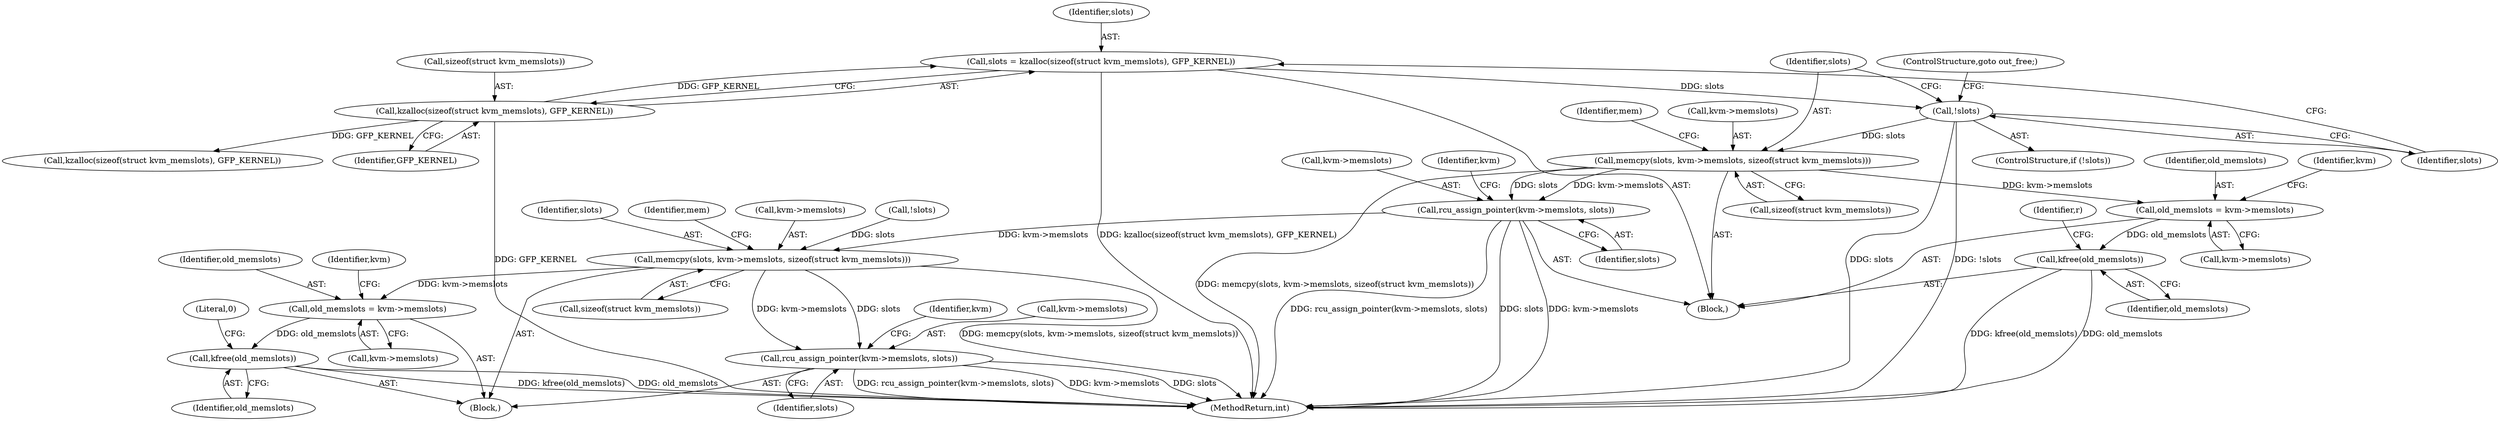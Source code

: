 digraph "0_linux_fa3d315a4ce2c0891cdde262562e710d95fba19e@API" {
"1000480" [label="(Call,memcpy(slots, kvm->memslots, sizeof(struct kvm_memslots)))"];
"1000477" [label="(Call,!slots)"];
"1000470" [label="(Call,slots = kzalloc(sizeof(struct kvm_memslots), GFP_KERNEL))"];
"1000472" [label="(Call,kzalloc(sizeof(struct kvm_memslots), GFP_KERNEL))"];
"1000519" [label="(Call,old_memslots = kvm->memslots)"];
"1000536" [label="(Call,kfree(old_memslots))"];
"1000524" [label="(Call,rcu_assign_pointer(kvm->memslots, slots))"];
"1000561" [label="(Call,memcpy(slots, kvm->memslots, sizeof(struct kvm_memslots)))"];
"1000615" [label="(Call,old_memslots = kvm->memslots)"];
"1000635" [label="(Call,kfree(old_memslots))"];
"1000620" [label="(Call,rcu_assign_pointer(kvm->memslots, slots))"];
"1000479" [label="(ControlStructure,goto out_free;)"];
"1000117" [label="(Block,)"];
"1000636" [label="(Identifier,old_memslots)"];
"1000477" [label="(Call,!slots)"];
"1000476" [label="(ControlStructure,if (!slots))"];
"1000563" [label="(Call,kvm->memslots)"];
"1000532" [label="(Identifier,kvm)"];
"1000622" [label="(Identifier,kvm)"];
"1000528" [label="(Identifier,slots)"];
"1000485" [label="(Call,sizeof(struct kvm_memslots))"];
"1000615" [label="(Call,old_memslots = kvm->memslots)"];
"1000558" [label="(Call,!slots)"];
"1000521" [label="(Call,kvm->memslots)"];
"1000524" [label="(Call,rcu_assign_pointer(kvm->memslots, slots))"];
"1000480" [label="(Call,memcpy(slots, kvm->memslots, sizeof(struct kvm_memslots)))"];
"1000537" [label="(Identifier,old_memslots)"];
"1000616" [label="(Identifier,old_memslots)"];
"1000465" [label="(Block,)"];
"1000536" [label="(Call,kfree(old_memslots))"];
"1000566" [label="(Call,sizeof(struct kvm_memslots))"];
"1000490" [label="(Identifier,mem)"];
"1000520" [label="(Identifier,old_memslots)"];
"1000471" [label="(Identifier,slots)"];
"1000562" [label="(Identifier,slots)"];
"1000475" [label="(Identifier,GFP_KERNEL)"];
"1000470" [label="(Call,slots = kzalloc(sizeof(struct kvm_memslots), GFP_KERNEL))"];
"1000621" [label="(Call,kvm->memslots)"];
"1000643" [label="(MethodReturn,int)"];
"1000628" [label="(Identifier,kvm)"];
"1000561" [label="(Call,memcpy(slots, kvm->memslots, sizeof(struct kvm_memslots)))"];
"1000526" [label="(Identifier,kvm)"];
"1000553" [label="(Call,kzalloc(sizeof(struct kvm_memslots), GFP_KERNEL))"];
"1000481" [label="(Identifier,slots)"];
"1000624" [label="(Identifier,slots)"];
"1000519" [label="(Call,old_memslots = kvm->memslots)"];
"1000478" [label="(Identifier,slots)"];
"1000472" [label="(Call,kzalloc(sizeof(struct kvm_memslots), GFP_KERNEL))"];
"1000525" [label="(Call,kvm->memslots)"];
"1000571" [label="(Identifier,mem)"];
"1000638" [label="(Literal,0)"];
"1000635" [label="(Call,kfree(old_memslots))"];
"1000539" [label="(Identifier,r)"];
"1000482" [label="(Call,kvm->memslots)"];
"1000473" [label="(Call,sizeof(struct kvm_memslots))"];
"1000617" [label="(Call,kvm->memslots)"];
"1000620" [label="(Call,rcu_assign_pointer(kvm->memslots, slots))"];
"1000480" -> "1000465"  [label="AST: "];
"1000480" -> "1000485"  [label="CFG: "];
"1000481" -> "1000480"  [label="AST: "];
"1000482" -> "1000480"  [label="AST: "];
"1000485" -> "1000480"  [label="AST: "];
"1000490" -> "1000480"  [label="CFG: "];
"1000480" -> "1000643"  [label="DDG: memcpy(slots, kvm->memslots, sizeof(struct kvm_memslots))"];
"1000477" -> "1000480"  [label="DDG: slots"];
"1000480" -> "1000519"  [label="DDG: kvm->memslots"];
"1000480" -> "1000524"  [label="DDG: kvm->memslots"];
"1000480" -> "1000524"  [label="DDG: slots"];
"1000477" -> "1000476"  [label="AST: "];
"1000477" -> "1000478"  [label="CFG: "];
"1000478" -> "1000477"  [label="AST: "];
"1000479" -> "1000477"  [label="CFG: "];
"1000481" -> "1000477"  [label="CFG: "];
"1000477" -> "1000643"  [label="DDG: !slots"];
"1000477" -> "1000643"  [label="DDG: slots"];
"1000470" -> "1000477"  [label="DDG: slots"];
"1000470" -> "1000465"  [label="AST: "];
"1000470" -> "1000472"  [label="CFG: "];
"1000471" -> "1000470"  [label="AST: "];
"1000472" -> "1000470"  [label="AST: "];
"1000478" -> "1000470"  [label="CFG: "];
"1000470" -> "1000643"  [label="DDG: kzalloc(sizeof(struct kvm_memslots), GFP_KERNEL)"];
"1000472" -> "1000470"  [label="DDG: GFP_KERNEL"];
"1000472" -> "1000475"  [label="CFG: "];
"1000473" -> "1000472"  [label="AST: "];
"1000475" -> "1000472"  [label="AST: "];
"1000472" -> "1000643"  [label="DDG: GFP_KERNEL"];
"1000472" -> "1000553"  [label="DDG: GFP_KERNEL"];
"1000519" -> "1000465"  [label="AST: "];
"1000519" -> "1000521"  [label="CFG: "];
"1000520" -> "1000519"  [label="AST: "];
"1000521" -> "1000519"  [label="AST: "];
"1000526" -> "1000519"  [label="CFG: "];
"1000519" -> "1000536"  [label="DDG: old_memslots"];
"1000536" -> "1000465"  [label="AST: "];
"1000536" -> "1000537"  [label="CFG: "];
"1000537" -> "1000536"  [label="AST: "];
"1000539" -> "1000536"  [label="CFG: "];
"1000536" -> "1000643"  [label="DDG: kfree(old_memslots)"];
"1000536" -> "1000643"  [label="DDG: old_memslots"];
"1000524" -> "1000465"  [label="AST: "];
"1000524" -> "1000528"  [label="CFG: "];
"1000525" -> "1000524"  [label="AST: "];
"1000528" -> "1000524"  [label="AST: "];
"1000532" -> "1000524"  [label="CFG: "];
"1000524" -> "1000643"  [label="DDG: kvm->memslots"];
"1000524" -> "1000643"  [label="DDG: rcu_assign_pointer(kvm->memslots, slots)"];
"1000524" -> "1000643"  [label="DDG: slots"];
"1000524" -> "1000561"  [label="DDG: kvm->memslots"];
"1000561" -> "1000117"  [label="AST: "];
"1000561" -> "1000566"  [label="CFG: "];
"1000562" -> "1000561"  [label="AST: "];
"1000563" -> "1000561"  [label="AST: "];
"1000566" -> "1000561"  [label="AST: "];
"1000571" -> "1000561"  [label="CFG: "];
"1000561" -> "1000643"  [label="DDG: memcpy(slots, kvm->memslots, sizeof(struct kvm_memslots))"];
"1000558" -> "1000561"  [label="DDG: slots"];
"1000561" -> "1000615"  [label="DDG: kvm->memslots"];
"1000561" -> "1000620"  [label="DDG: kvm->memslots"];
"1000561" -> "1000620"  [label="DDG: slots"];
"1000615" -> "1000117"  [label="AST: "];
"1000615" -> "1000617"  [label="CFG: "];
"1000616" -> "1000615"  [label="AST: "];
"1000617" -> "1000615"  [label="AST: "];
"1000622" -> "1000615"  [label="CFG: "];
"1000615" -> "1000635"  [label="DDG: old_memslots"];
"1000635" -> "1000117"  [label="AST: "];
"1000635" -> "1000636"  [label="CFG: "];
"1000636" -> "1000635"  [label="AST: "];
"1000638" -> "1000635"  [label="CFG: "];
"1000635" -> "1000643"  [label="DDG: kfree(old_memslots)"];
"1000635" -> "1000643"  [label="DDG: old_memslots"];
"1000620" -> "1000117"  [label="AST: "];
"1000620" -> "1000624"  [label="CFG: "];
"1000621" -> "1000620"  [label="AST: "];
"1000624" -> "1000620"  [label="AST: "];
"1000628" -> "1000620"  [label="CFG: "];
"1000620" -> "1000643"  [label="DDG: kvm->memslots"];
"1000620" -> "1000643"  [label="DDG: slots"];
"1000620" -> "1000643"  [label="DDG: rcu_assign_pointer(kvm->memslots, slots)"];
}
